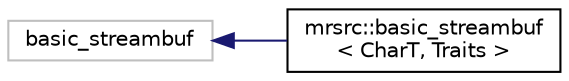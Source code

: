 digraph "Graphical Class Hierarchy"
{
  edge [fontname="Helvetica",fontsize="10",labelfontname="Helvetica",labelfontsize="10"];
  node [fontname="Helvetica",fontsize="10",shape=record];
  rankdir="LR";
  Node1315 [label="basic_streambuf",height=0.2,width=0.4,color="grey75", fillcolor="white", style="filled"];
  Node1315 -> Node0 [dir="back",color="midnightblue",fontsize="10",style="solid",fontname="Helvetica"];
  Node0 [label="mrsrc::basic_streambuf\l\< CharT, Traits \>",height=0.2,width=0.4,color="black", fillcolor="white", style="filled",URL="$classmrsrc_1_1basic__streambuf.html"];
}

